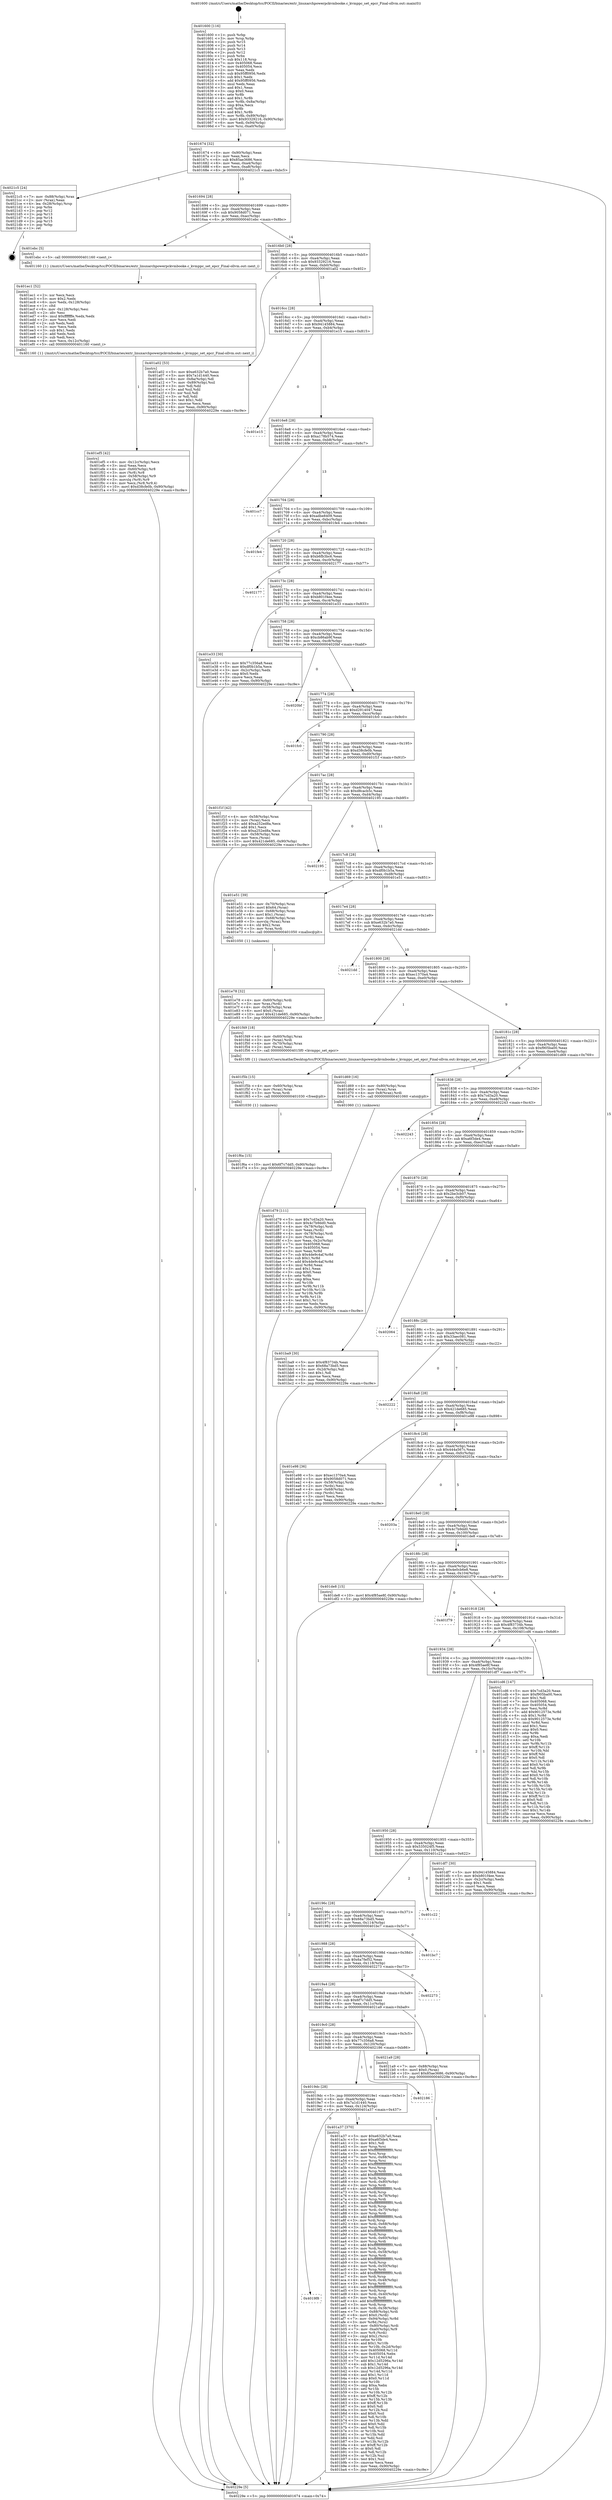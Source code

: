 digraph "0x401600" {
  label = "0x401600 (/mnt/c/Users/mathe/Desktop/tcc/POCII/binaries/extr_linuxarchpowerpckvmbooke.c_kvmppc_set_epcr_Final-ollvm.out::main(0))"
  labelloc = "t"
  node[shape=record]

  Entry [label="",width=0.3,height=0.3,shape=circle,fillcolor=black,style=filled]
  "0x401674" [label="{
     0x401674 [32]\l
     | [instrs]\l
     &nbsp;&nbsp;0x401674 \<+6\>: mov -0x90(%rbp),%eax\l
     &nbsp;&nbsp;0x40167a \<+2\>: mov %eax,%ecx\l
     &nbsp;&nbsp;0x40167c \<+6\>: sub $0x85ae3686,%ecx\l
     &nbsp;&nbsp;0x401682 \<+6\>: mov %eax,-0xa4(%rbp)\l
     &nbsp;&nbsp;0x401688 \<+6\>: mov %ecx,-0xa8(%rbp)\l
     &nbsp;&nbsp;0x40168e \<+6\>: je 00000000004021c5 \<main+0xbc5\>\l
  }"]
  "0x4021c5" [label="{
     0x4021c5 [24]\l
     | [instrs]\l
     &nbsp;&nbsp;0x4021c5 \<+7\>: mov -0x88(%rbp),%rax\l
     &nbsp;&nbsp;0x4021cc \<+2\>: mov (%rax),%eax\l
     &nbsp;&nbsp;0x4021ce \<+4\>: lea -0x28(%rbp),%rsp\l
     &nbsp;&nbsp;0x4021d2 \<+1\>: pop %rbx\l
     &nbsp;&nbsp;0x4021d3 \<+2\>: pop %r12\l
     &nbsp;&nbsp;0x4021d5 \<+2\>: pop %r13\l
     &nbsp;&nbsp;0x4021d7 \<+2\>: pop %r14\l
     &nbsp;&nbsp;0x4021d9 \<+2\>: pop %r15\l
     &nbsp;&nbsp;0x4021db \<+1\>: pop %rbp\l
     &nbsp;&nbsp;0x4021dc \<+1\>: ret\l
  }"]
  "0x401694" [label="{
     0x401694 [28]\l
     | [instrs]\l
     &nbsp;&nbsp;0x401694 \<+5\>: jmp 0000000000401699 \<main+0x99\>\l
     &nbsp;&nbsp;0x401699 \<+6\>: mov -0xa4(%rbp),%eax\l
     &nbsp;&nbsp;0x40169f \<+5\>: sub $0x9058d071,%eax\l
     &nbsp;&nbsp;0x4016a4 \<+6\>: mov %eax,-0xac(%rbp)\l
     &nbsp;&nbsp;0x4016aa \<+6\>: je 0000000000401ebc \<main+0x8bc\>\l
  }"]
  Exit [label="",width=0.3,height=0.3,shape=circle,fillcolor=black,style=filled,peripheries=2]
  "0x401ebc" [label="{
     0x401ebc [5]\l
     | [instrs]\l
     &nbsp;&nbsp;0x401ebc \<+5\>: call 0000000000401160 \<next_i\>\l
     | [calls]\l
     &nbsp;&nbsp;0x401160 \{1\} (/mnt/c/Users/mathe/Desktop/tcc/POCII/binaries/extr_linuxarchpowerpckvmbooke.c_kvmppc_set_epcr_Final-ollvm.out::next_i)\l
  }"]
  "0x4016b0" [label="{
     0x4016b0 [28]\l
     | [instrs]\l
     &nbsp;&nbsp;0x4016b0 \<+5\>: jmp 00000000004016b5 \<main+0xb5\>\l
     &nbsp;&nbsp;0x4016b5 \<+6\>: mov -0xa4(%rbp),%eax\l
     &nbsp;&nbsp;0x4016bb \<+5\>: sub $0x93329216,%eax\l
     &nbsp;&nbsp;0x4016c0 \<+6\>: mov %eax,-0xb0(%rbp)\l
     &nbsp;&nbsp;0x4016c6 \<+6\>: je 0000000000401a02 \<main+0x402\>\l
  }"]
  "0x401f6a" [label="{
     0x401f6a [15]\l
     | [instrs]\l
     &nbsp;&nbsp;0x401f6a \<+10\>: movl $0x6f7c7dd5,-0x90(%rbp)\l
     &nbsp;&nbsp;0x401f74 \<+5\>: jmp 000000000040229e \<main+0xc9e\>\l
  }"]
  "0x401a02" [label="{
     0x401a02 [53]\l
     | [instrs]\l
     &nbsp;&nbsp;0x401a02 \<+5\>: mov $0xe632b7a0,%eax\l
     &nbsp;&nbsp;0x401a07 \<+5\>: mov $0x7a1d1440,%ecx\l
     &nbsp;&nbsp;0x401a0c \<+6\>: mov -0x8a(%rbp),%dl\l
     &nbsp;&nbsp;0x401a12 \<+7\>: mov -0x89(%rbp),%sil\l
     &nbsp;&nbsp;0x401a19 \<+3\>: mov %dl,%dil\l
     &nbsp;&nbsp;0x401a1c \<+3\>: and %sil,%dil\l
     &nbsp;&nbsp;0x401a1f \<+3\>: xor %sil,%dl\l
     &nbsp;&nbsp;0x401a22 \<+3\>: or %dl,%dil\l
     &nbsp;&nbsp;0x401a25 \<+4\>: test $0x1,%dil\l
     &nbsp;&nbsp;0x401a29 \<+3\>: cmovne %ecx,%eax\l
     &nbsp;&nbsp;0x401a2c \<+6\>: mov %eax,-0x90(%rbp)\l
     &nbsp;&nbsp;0x401a32 \<+5\>: jmp 000000000040229e \<main+0xc9e\>\l
  }"]
  "0x4016cc" [label="{
     0x4016cc [28]\l
     | [instrs]\l
     &nbsp;&nbsp;0x4016cc \<+5\>: jmp 00000000004016d1 \<main+0xd1\>\l
     &nbsp;&nbsp;0x4016d1 \<+6\>: mov -0xa4(%rbp),%eax\l
     &nbsp;&nbsp;0x4016d7 \<+5\>: sub $0x94145884,%eax\l
     &nbsp;&nbsp;0x4016dc \<+6\>: mov %eax,-0xb4(%rbp)\l
     &nbsp;&nbsp;0x4016e2 \<+6\>: je 0000000000401e15 \<main+0x815\>\l
  }"]
  "0x40229e" [label="{
     0x40229e [5]\l
     | [instrs]\l
     &nbsp;&nbsp;0x40229e \<+5\>: jmp 0000000000401674 \<main+0x74\>\l
  }"]
  "0x401600" [label="{
     0x401600 [116]\l
     | [instrs]\l
     &nbsp;&nbsp;0x401600 \<+1\>: push %rbp\l
     &nbsp;&nbsp;0x401601 \<+3\>: mov %rsp,%rbp\l
     &nbsp;&nbsp;0x401604 \<+2\>: push %r15\l
     &nbsp;&nbsp;0x401606 \<+2\>: push %r14\l
     &nbsp;&nbsp;0x401608 \<+2\>: push %r13\l
     &nbsp;&nbsp;0x40160a \<+2\>: push %r12\l
     &nbsp;&nbsp;0x40160c \<+1\>: push %rbx\l
     &nbsp;&nbsp;0x40160d \<+7\>: sub $0x118,%rsp\l
     &nbsp;&nbsp;0x401614 \<+7\>: mov 0x405068,%eax\l
     &nbsp;&nbsp;0x40161b \<+7\>: mov 0x405054,%ecx\l
     &nbsp;&nbsp;0x401622 \<+2\>: mov %eax,%edx\l
     &nbsp;&nbsp;0x401624 \<+6\>: sub $0x95ff0956,%edx\l
     &nbsp;&nbsp;0x40162a \<+3\>: sub $0x1,%edx\l
     &nbsp;&nbsp;0x40162d \<+6\>: add $0x95ff0956,%edx\l
     &nbsp;&nbsp;0x401633 \<+3\>: imul %edx,%eax\l
     &nbsp;&nbsp;0x401636 \<+3\>: and $0x1,%eax\l
     &nbsp;&nbsp;0x401639 \<+3\>: cmp $0x0,%eax\l
     &nbsp;&nbsp;0x40163c \<+4\>: sete %r8b\l
     &nbsp;&nbsp;0x401640 \<+4\>: and $0x1,%r8b\l
     &nbsp;&nbsp;0x401644 \<+7\>: mov %r8b,-0x8a(%rbp)\l
     &nbsp;&nbsp;0x40164b \<+3\>: cmp $0xa,%ecx\l
     &nbsp;&nbsp;0x40164e \<+4\>: setl %r8b\l
     &nbsp;&nbsp;0x401652 \<+4\>: and $0x1,%r8b\l
     &nbsp;&nbsp;0x401656 \<+7\>: mov %r8b,-0x89(%rbp)\l
     &nbsp;&nbsp;0x40165d \<+10\>: movl $0x93329216,-0x90(%rbp)\l
     &nbsp;&nbsp;0x401667 \<+6\>: mov %edi,-0x94(%rbp)\l
     &nbsp;&nbsp;0x40166d \<+7\>: mov %rsi,-0xa0(%rbp)\l
  }"]
  "0x401f5b" [label="{
     0x401f5b [15]\l
     | [instrs]\l
     &nbsp;&nbsp;0x401f5b \<+4\>: mov -0x60(%rbp),%rax\l
     &nbsp;&nbsp;0x401f5f \<+3\>: mov (%rax),%rax\l
     &nbsp;&nbsp;0x401f62 \<+3\>: mov %rax,%rdi\l
     &nbsp;&nbsp;0x401f65 \<+5\>: call 0000000000401030 \<free@plt\>\l
     | [calls]\l
     &nbsp;&nbsp;0x401030 \{1\} (unknown)\l
  }"]
  "0x401e15" [label="{
     0x401e15\l
  }", style=dashed]
  "0x4016e8" [label="{
     0x4016e8 [28]\l
     | [instrs]\l
     &nbsp;&nbsp;0x4016e8 \<+5\>: jmp 00000000004016ed \<main+0xed\>\l
     &nbsp;&nbsp;0x4016ed \<+6\>: mov -0xa4(%rbp),%eax\l
     &nbsp;&nbsp;0x4016f3 \<+5\>: sub $0xa178b574,%eax\l
     &nbsp;&nbsp;0x4016f8 \<+6\>: mov %eax,-0xb8(%rbp)\l
     &nbsp;&nbsp;0x4016fe \<+6\>: je 0000000000401cc7 \<main+0x6c7\>\l
  }"]
  "0x401ef5" [label="{
     0x401ef5 [42]\l
     | [instrs]\l
     &nbsp;&nbsp;0x401ef5 \<+6\>: mov -0x12c(%rbp),%ecx\l
     &nbsp;&nbsp;0x401efb \<+3\>: imul %eax,%ecx\l
     &nbsp;&nbsp;0x401efe \<+4\>: mov -0x60(%rbp),%r8\l
     &nbsp;&nbsp;0x401f02 \<+3\>: mov (%r8),%r8\l
     &nbsp;&nbsp;0x401f05 \<+4\>: mov -0x58(%rbp),%r9\l
     &nbsp;&nbsp;0x401f09 \<+3\>: movslq (%r9),%r9\l
     &nbsp;&nbsp;0x401f0c \<+4\>: mov %ecx,(%r8,%r9,4)\l
     &nbsp;&nbsp;0x401f10 \<+10\>: movl $0xd38cfe0b,-0x90(%rbp)\l
     &nbsp;&nbsp;0x401f1a \<+5\>: jmp 000000000040229e \<main+0xc9e\>\l
  }"]
  "0x401cc7" [label="{
     0x401cc7\l
  }", style=dashed]
  "0x401704" [label="{
     0x401704 [28]\l
     | [instrs]\l
     &nbsp;&nbsp;0x401704 \<+5\>: jmp 0000000000401709 \<main+0x109\>\l
     &nbsp;&nbsp;0x401709 \<+6\>: mov -0xa4(%rbp),%eax\l
     &nbsp;&nbsp;0x40170f \<+5\>: sub $0xadbe8409,%eax\l
     &nbsp;&nbsp;0x401714 \<+6\>: mov %eax,-0xbc(%rbp)\l
     &nbsp;&nbsp;0x40171a \<+6\>: je 0000000000401fe4 \<main+0x9e4\>\l
  }"]
  "0x401ec1" [label="{
     0x401ec1 [52]\l
     | [instrs]\l
     &nbsp;&nbsp;0x401ec1 \<+2\>: xor %ecx,%ecx\l
     &nbsp;&nbsp;0x401ec3 \<+5\>: mov $0x2,%edx\l
     &nbsp;&nbsp;0x401ec8 \<+6\>: mov %edx,-0x128(%rbp)\l
     &nbsp;&nbsp;0x401ece \<+1\>: cltd\l
     &nbsp;&nbsp;0x401ecf \<+6\>: mov -0x128(%rbp),%esi\l
     &nbsp;&nbsp;0x401ed5 \<+2\>: idiv %esi\l
     &nbsp;&nbsp;0x401ed7 \<+6\>: imul $0xfffffffe,%edx,%edx\l
     &nbsp;&nbsp;0x401edd \<+2\>: mov %ecx,%edi\l
     &nbsp;&nbsp;0x401edf \<+2\>: sub %edx,%edi\l
     &nbsp;&nbsp;0x401ee1 \<+2\>: mov %ecx,%edx\l
     &nbsp;&nbsp;0x401ee3 \<+3\>: sub $0x1,%edx\l
     &nbsp;&nbsp;0x401ee6 \<+2\>: add %edx,%edi\l
     &nbsp;&nbsp;0x401ee8 \<+2\>: sub %edi,%ecx\l
     &nbsp;&nbsp;0x401eea \<+6\>: mov %ecx,-0x12c(%rbp)\l
     &nbsp;&nbsp;0x401ef0 \<+5\>: call 0000000000401160 \<next_i\>\l
     | [calls]\l
     &nbsp;&nbsp;0x401160 \{1\} (/mnt/c/Users/mathe/Desktop/tcc/POCII/binaries/extr_linuxarchpowerpckvmbooke.c_kvmppc_set_epcr_Final-ollvm.out::next_i)\l
  }"]
  "0x401fe4" [label="{
     0x401fe4\l
  }", style=dashed]
  "0x401720" [label="{
     0x401720 [28]\l
     | [instrs]\l
     &nbsp;&nbsp;0x401720 \<+5\>: jmp 0000000000401725 \<main+0x125\>\l
     &nbsp;&nbsp;0x401725 \<+6\>: mov -0xa4(%rbp),%eax\l
     &nbsp;&nbsp;0x40172b \<+5\>: sub $0xb6fb3bc6,%eax\l
     &nbsp;&nbsp;0x401730 \<+6\>: mov %eax,-0xc0(%rbp)\l
     &nbsp;&nbsp;0x401736 \<+6\>: je 0000000000402177 \<main+0xb77\>\l
  }"]
  "0x401e78" [label="{
     0x401e78 [32]\l
     | [instrs]\l
     &nbsp;&nbsp;0x401e78 \<+4\>: mov -0x60(%rbp),%rdi\l
     &nbsp;&nbsp;0x401e7c \<+3\>: mov %rax,(%rdi)\l
     &nbsp;&nbsp;0x401e7f \<+4\>: mov -0x58(%rbp),%rax\l
     &nbsp;&nbsp;0x401e83 \<+6\>: movl $0x0,(%rax)\l
     &nbsp;&nbsp;0x401e89 \<+10\>: movl $0x421de685,-0x90(%rbp)\l
     &nbsp;&nbsp;0x401e93 \<+5\>: jmp 000000000040229e \<main+0xc9e\>\l
  }"]
  "0x402177" [label="{
     0x402177\l
  }", style=dashed]
  "0x40173c" [label="{
     0x40173c [28]\l
     | [instrs]\l
     &nbsp;&nbsp;0x40173c \<+5\>: jmp 0000000000401741 \<main+0x141\>\l
     &nbsp;&nbsp;0x401741 \<+6\>: mov -0xa4(%rbp),%eax\l
     &nbsp;&nbsp;0x401747 \<+5\>: sub $0xb801f4ee,%eax\l
     &nbsp;&nbsp;0x40174c \<+6\>: mov %eax,-0xc4(%rbp)\l
     &nbsp;&nbsp;0x401752 \<+6\>: je 0000000000401e33 \<main+0x833\>\l
  }"]
  "0x401d79" [label="{
     0x401d79 [111]\l
     | [instrs]\l
     &nbsp;&nbsp;0x401d79 \<+5\>: mov $0x7cd3a20,%ecx\l
     &nbsp;&nbsp;0x401d7e \<+5\>: mov $0x4c7b9dd0,%edx\l
     &nbsp;&nbsp;0x401d83 \<+4\>: mov -0x78(%rbp),%rdi\l
     &nbsp;&nbsp;0x401d87 \<+2\>: mov %eax,(%rdi)\l
     &nbsp;&nbsp;0x401d89 \<+4\>: mov -0x78(%rbp),%rdi\l
     &nbsp;&nbsp;0x401d8d \<+2\>: mov (%rdi),%eax\l
     &nbsp;&nbsp;0x401d8f \<+3\>: mov %eax,-0x2c(%rbp)\l
     &nbsp;&nbsp;0x401d92 \<+7\>: mov 0x405068,%eax\l
     &nbsp;&nbsp;0x401d99 \<+7\>: mov 0x405054,%esi\l
     &nbsp;&nbsp;0x401da0 \<+3\>: mov %eax,%r8d\l
     &nbsp;&nbsp;0x401da3 \<+7\>: sub $0x4de9c4af,%r8d\l
     &nbsp;&nbsp;0x401daa \<+4\>: sub $0x1,%r8d\l
     &nbsp;&nbsp;0x401dae \<+7\>: add $0x4de9c4af,%r8d\l
     &nbsp;&nbsp;0x401db5 \<+4\>: imul %r8d,%eax\l
     &nbsp;&nbsp;0x401db9 \<+3\>: and $0x1,%eax\l
     &nbsp;&nbsp;0x401dbc \<+3\>: cmp $0x0,%eax\l
     &nbsp;&nbsp;0x401dbf \<+4\>: sete %r9b\l
     &nbsp;&nbsp;0x401dc3 \<+3\>: cmp $0xa,%esi\l
     &nbsp;&nbsp;0x401dc6 \<+4\>: setl %r10b\l
     &nbsp;&nbsp;0x401dca \<+3\>: mov %r9b,%r11b\l
     &nbsp;&nbsp;0x401dcd \<+3\>: and %r10b,%r11b\l
     &nbsp;&nbsp;0x401dd0 \<+3\>: xor %r10b,%r9b\l
     &nbsp;&nbsp;0x401dd3 \<+3\>: or %r9b,%r11b\l
     &nbsp;&nbsp;0x401dd6 \<+4\>: test $0x1,%r11b\l
     &nbsp;&nbsp;0x401dda \<+3\>: cmovne %edx,%ecx\l
     &nbsp;&nbsp;0x401ddd \<+6\>: mov %ecx,-0x90(%rbp)\l
     &nbsp;&nbsp;0x401de3 \<+5\>: jmp 000000000040229e \<main+0xc9e\>\l
  }"]
  "0x401e33" [label="{
     0x401e33 [30]\l
     | [instrs]\l
     &nbsp;&nbsp;0x401e33 \<+5\>: mov $0x77c356a8,%eax\l
     &nbsp;&nbsp;0x401e38 \<+5\>: mov $0xdf0b1b5a,%ecx\l
     &nbsp;&nbsp;0x401e3d \<+3\>: mov -0x2c(%rbp),%edx\l
     &nbsp;&nbsp;0x401e40 \<+3\>: cmp $0x0,%edx\l
     &nbsp;&nbsp;0x401e43 \<+3\>: cmove %ecx,%eax\l
     &nbsp;&nbsp;0x401e46 \<+6\>: mov %eax,-0x90(%rbp)\l
     &nbsp;&nbsp;0x401e4c \<+5\>: jmp 000000000040229e \<main+0xc9e\>\l
  }"]
  "0x401758" [label="{
     0x401758 [28]\l
     | [instrs]\l
     &nbsp;&nbsp;0x401758 \<+5\>: jmp 000000000040175d \<main+0x15d\>\l
     &nbsp;&nbsp;0x40175d \<+6\>: mov -0xa4(%rbp),%eax\l
     &nbsp;&nbsp;0x401763 \<+5\>: sub $0xcb86ab9f,%eax\l
     &nbsp;&nbsp;0x401768 \<+6\>: mov %eax,-0xc8(%rbp)\l
     &nbsp;&nbsp;0x40176e \<+6\>: je 00000000004020bf \<main+0xabf\>\l
  }"]
  "0x4019f8" [label="{
     0x4019f8\l
  }", style=dashed]
  "0x4020bf" [label="{
     0x4020bf\l
  }", style=dashed]
  "0x401774" [label="{
     0x401774 [28]\l
     | [instrs]\l
     &nbsp;&nbsp;0x401774 \<+5\>: jmp 0000000000401779 \<main+0x179\>\l
     &nbsp;&nbsp;0x401779 \<+6\>: mov -0xa4(%rbp),%eax\l
     &nbsp;&nbsp;0x40177f \<+5\>: sub $0xd2914047,%eax\l
     &nbsp;&nbsp;0x401784 \<+6\>: mov %eax,-0xcc(%rbp)\l
     &nbsp;&nbsp;0x40178a \<+6\>: je 0000000000401fc0 \<main+0x9c0\>\l
  }"]
  "0x401a37" [label="{
     0x401a37 [370]\l
     | [instrs]\l
     &nbsp;&nbsp;0x401a37 \<+5\>: mov $0xe632b7a0,%eax\l
     &nbsp;&nbsp;0x401a3c \<+5\>: mov $0xa6f3de4,%ecx\l
     &nbsp;&nbsp;0x401a41 \<+2\>: mov $0x1,%dl\l
     &nbsp;&nbsp;0x401a43 \<+3\>: mov %rsp,%rsi\l
     &nbsp;&nbsp;0x401a46 \<+4\>: add $0xfffffffffffffff0,%rsi\l
     &nbsp;&nbsp;0x401a4a \<+3\>: mov %rsi,%rsp\l
     &nbsp;&nbsp;0x401a4d \<+7\>: mov %rsi,-0x88(%rbp)\l
     &nbsp;&nbsp;0x401a54 \<+3\>: mov %rsp,%rsi\l
     &nbsp;&nbsp;0x401a57 \<+4\>: add $0xfffffffffffffff0,%rsi\l
     &nbsp;&nbsp;0x401a5b \<+3\>: mov %rsi,%rsp\l
     &nbsp;&nbsp;0x401a5e \<+3\>: mov %rsp,%rdi\l
     &nbsp;&nbsp;0x401a61 \<+4\>: add $0xfffffffffffffff0,%rdi\l
     &nbsp;&nbsp;0x401a65 \<+3\>: mov %rdi,%rsp\l
     &nbsp;&nbsp;0x401a68 \<+4\>: mov %rdi,-0x80(%rbp)\l
     &nbsp;&nbsp;0x401a6c \<+3\>: mov %rsp,%rdi\l
     &nbsp;&nbsp;0x401a6f \<+4\>: add $0xfffffffffffffff0,%rdi\l
     &nbsp;&nbsp;0x401a73 \<+3\>: mov %rdi,%rsp\l
     &nbsp;&nbsp;0x401a76 \<+4\>: mov %rdi,-0x78(%rbp)\l
     &nbsp;&nbsp;0x401a7a \<+3\>: mov %rsp,%rdi\l
     &nbsp;&nbsp;0x401a7d \<+4\>: add $0xfffffffffffffff0,%rdi\l
     &nbsp;&nbsp;0x401a81 \<+3\>: mov %rdi,%rsp\l
     &nbsp;&nbsp;0x401a84 \<+4\>: mov %rdi,-0x70(%rbp)\l
     &nbsp;&nbsp;0x401a88 \<+3\>: mov %rsp,%rdi\l
     &nbsp;&nbsp;0x401a8b \<+4\>: add $0xfffffffffffffff0,%rdi\l
     &nbsp;&nbsp;0x401a8f \<+3\>: mov %rdi,%rsp\l
     &nbsp;&nbsp;0x401a92 \<+4\>: mov %rdi,-0x68(%rbp)\l
     &nbsp;&nbsp;0x401a96 \<+3\>: mov %rsp,%rdi\l
     &nbsp;&nbsp;0x401a99 \<+4\>: add $0xfffffffffffffff0,%rdi\l
     &nbsp;&nbsp;0x401a9d \<+3\>: mov %rdi,%rsp\l
     &nbsp;&nbsp;0x401aa0 \<+4\>: mov %rdi,-0x60(%rbp)\l
     &nbsp;&nbsp;0x401aa4 \<+3\>: mov %rsp,%rdi\l
     &nbsp;&nbsp;0x401aa7 \<+4\>: add $0xfffffffffffffff0,%rdi\l
     &nbsp;&nbsp;0x401aab \<+3\>: mov %rdi,%rsp\l
     &nbsp;&nbsp;0x401aae \<+4\>: mov %rdi,-0x58(%rbp)\l
     &nbsp;&nbsp;0x401ab2 \<+3\>: mov %rsp,%rdi\l
     &nbsp;&nbsp;0x401ab5 \<+4\>: add $0xfffffffffffffff0,%rdi\l
     &nbsp;&nbsp;0x401ab9 \<+3\>: mov %rdi,%rsp\l
     &nbsp;&nbsp;0x401abc \<+4\>: mov %rdi,-0x50(%rbp)\l
     &nbsp;&nbsp;0x401ac0 \<+3\>: mov %rsp,%rdi\l
     &nbsp;&nbsp;0x401ac3 \<+4\>: add $0xfffffffffffffff0,%rdi\l
     &nbsp;&nbsp;0x401ac7 \<+3\>: mov %rdi,%rsp\l
     &nbsp;&nbsp;0x401aca \<+4\>: mov %rdi,-0x48(%rbp)\l
     &nbsp;&nbsp;0x401ace \<+3\>: mov %rsp,%rdi\l
     &nbsp;&nbsp;0x401ad1 \<+4\>: add $0xfffffffffffffff0,%rdi\l
     &nbsp;&nbsp;0x401ad5 \<+3\>: mov %rdi,%rsp\l
     &nbsp;&nbsp;0x401ad8 \<+4\>: mov %rdi,-0x40(%rbp)\l
     &nbsp;&nbsp;0x401adc \<+3\>: mov %rsp,%rdi\l
     &nbsp;&nbsp;0x401adf \<+4\>: add $0xfffffffffffffff0,%rdi\l
     &nbsp;&nbsp;0x401ae3 \<+3\>: mov %rdi,%rsp\l
     &nbsp;&nbsp;0x401ae6 \<+4\>: mov %rdi,-0x38(%rbp)\l
     &nbsp;&nbsp;0x401aea \<+7\>: mov -0x88(%rbp),%rdi\l
     &nbsp;&nbsp;0x401af1 \<+6\>: movl $0x0,(%rdi)\l
     &nbsp;&nbsp;0x401af7 \<+7\>: mov -0x94(%rbp),%r8d\l
     &nbsp;&nbsp;0x401afe \<+3\>: mov %r8d,(%rsi)\l
     &nbsp;&nbsp;0x401b01 \<+4\>: mov -0x80(%rbp),%rdi\l
     &nbsp;&nbsp;0x401b05 \<+7\>: mov -0xa0(%rbp),%r9\l
     &nbsp;&nbsp;0x401b0c \<+3\>: mov %r9,(%rdi)\l
     &nbsp;&nbsp;0x401b0f \<+3\>: cmpl $0x2,(%rsi)\l
     &nbsp;&nbsp;0x401b12 \<+4\>: setne %r10b\l
     &nbsp;&nbsp;0x401b16 \<+4\>: and $0x1,%r10b\l
     &nbsp;&nbsp;0x401b1a \<+4\>: mov %r10b,-0x2d(%rbp)\l
     &nbsp;&nbsp;0x401b1e \<+8\>: mov 0x405068,%r11d\l
     &nbsp;&nbsp;0x401b26 \<+7\>: mov 0x405054,%ebx\l
     &nbsp;&nbsp;0x401b2d \<+3\>: mov %r11d,%r14d\l
     &nbsp;&nbsp;0x401b30 \<+7\>: add $0x12d5296a,%r14d\l
     &nbsp;&nbsp;0x401b37 \<+4\>: sub $0x1,%r14d\l
     &nbsp;&nbsp;0x401b3b \<+7\>: sub $0x12d5296a,%r14d\l
     &nbsp;&nbsp;0x401b42 \<+4\>: imul %r14d,%r11d\l
     &nbsp;&nbsp;0x401b46 \<+4\>: and $0x1,%r11d\l
     &nbsp;&nbsp;0x401b4a \<+4\>: cmp $0x0,%r11d\l
     &nbsp;&nbsp;0x401b4e \<+4\>: sete %r10b\l
     &nbsp;&nbsp;0x401b52 \<+3\>: cmp $0xa,%ebx\l
     &nbsp;&nbsp;0x401b55 \<+4\>: setl %r15b\l
     &nbsp;&nbsp;0x401b59 \<+3\>: mov %r10b,%r12b\l
     &nbsp;&nbsp;0x401b5c \<+4\>: xor $0xff,%r12b\l
     &nbsp;&nbsp;0x401b60 \<+3\>: mov %r15b,%r13b\l
     &nbsp;&nbsp;0x401b63 \<+4\>: xor $0xff,%r13b\l
     &nbsp;&nbsp;0x401b67 \<+3\>: xor $0x0,%dl\l
     &nbsp;&nbsp;0x401b6a \<+3\>: mov %r12b,%sil\l
     &nbsp;&nbsp;0x401b6d \<+4\>: and $0x0,%sil\l
     &nbsp;&nbsp;0x401b71 \<+3\>: and %dl,%r10b\l
     &nbsp;&nbsp;0x401b74 \<+3\>: mov %r13b,%dil\l
     &nbsp;&nbsp;0x401b77 \<+4\>: and $0x0,%dil\l
     &nbsp;&nbsp;0x401b7b \<+3\>: and %dl,%r15b\l
     &nbsp;&nbsp;0x401b7e \<+3\>: or %r10b,%sil\l
     &nbsp;&nbsp;0x401b81 \<+3\>: or %r15b,%dil\l
     &nbsp;&nbsp;0x401b84 \<+3\>: xor %dil,%sil\l
     &nbsp;&nbsp;0x401b87 \<+3\>: or %r13b,%r12b\l
     &nbsp;&nbsp;0x401b8a \<+4\>: xor $0xff,%r12b\l
     &nbsp;&nbsp;0x401b8e \<+3\>: or $0x0,%dl\l
     &nbsp;&nbsp;0x401b91 \<+3\>: and %dl,%r12b\l
     &nbsp;&nbsp;0x401b94 \<+3\>: or %r12b,%sil\l
     &nbsp;&nbsp;0x401b97 \<+4\>: test $0x1,%sil\l
     &nbsp;&nbsp;0x401b9b \<+3\>: cmovne %ecx,%eax\l
     &nbsp;&nbsp;0x401b9e \<+6\>: mov %eax,-0x90(%rbp)\l
     &nbsp;&nbsp;0x401ba4 \<+5\>: jmp 000000000040229e \<main+0xc9e\>\l
  }"]
  "0x401fc0" [label="{
     0x401fc0\l
  }", style=dashed]
  "0x401790" [label="{
     0x401790 [28]\l
     | [instrs]\l
     &nbsp;&nbsp;0x401790 \<+5\>: jmp 0000000000401795 \<main+0x195\>\l
     &nbsp;&nbsp;0x401795 \<+6\>: mov -0xa4(%rbp),%eax\l
     &nbsp;&nbsp;0x40179b \<+5\>: sub $0xd38cfe0b,%eax\l
     &nbsp;&nbsp;0x4017a0 \<+6\>: mov %eax,-0xd0(%rbp)\l
     &nbsp;&nbsp;0x4017a6 \<+6\>: je 0000000000401f1f \<main+0x91f\>\l
  }"]
  "0x4019dc" [label="{
     0x4019dc [28]\l
     | [instrs]\l
     &nbsp;&nbsp;0x4019dc \<+5\>: jmp 00000000004019e1 \<main+0x3e1\>\l
     &nbsp;&nbsp;0x4019e1 \<+6\>: mov -0xa4(%rbp),%eax\l
     &nbsp;&nbsp;0x4019e7 \<+5\>: sub $0x7a1d1440,%eax\l
     &nbsp;&nbsp;0x4019ec \<+6\>: mov %eax,-0x124(%rbp)\l
     &nbsp;&nbsp;0x4019f2 \<+6\>: je 0000000000401a37 \<main+0x437\>\l
  }"]
  "0x401f1f" [label="{
     0x401f1f [42]\l
     | [instrs]\l
     &nbsp;&nbsp;0x401f1f \<+4\>: mov -0x58(%rbp),%rax\l
     &nbsp;&nbsp;0x401f23 \<+2\>: mov (%rax),%ecx\l
     &nbsp;&nbsp;0x401f25 \<+6\>: add $0xa252ed8a,%ecx\l
     &nbsp;&nbsp;0x401f2b \<+3\>: add $0x1,%ecx\l
     &nbsp;&nbsp;0x401f2e \<+6\>: sub $0xa252ed8a,%ecx\l
     &nbsp;&nbsp;0x401f34 \<+4\>: mov -0x58(%rbp),%rax\l
     &nbsp;&nbsp;0x401f38 \<+2\>: mov %ecx,(%rax)\l
     &nbsp;&nbsp;0x401f3a \<+10\>: movl $0x421de685,-0x90(%rbp)\l
     &nbsp;&nbsp;0x401f44 \<+5\>: jmp 000000000040229e \<main+0xc9e\>\l
  }"]
  "0x4017ac" [label="{
     0x4017ac [28]\l
     | [instrs]\l
     &nbsp;&nbsp;0x4017ac \<+5\>: jmp 00000000004017b1 \<main+0x1b1\>\l
     &nbsp;&nbsp;0x4017b1 \<+6\>: mov -0xa4(%rbp),%eax\l
     &nbsp;&nbsp;0x4017b7 \<+5\>: sub $0xd8cacb5c,%eax\l
     &nbsp;&nbsp;0x4017bc \<+6\>: mov %eax,-0xd4(%rbp)\l
     &nbsp;&nbsp;0x4017c2 \<+6\>: je 0000000000402195 \<main+0xb95\>\l
  }"]
  "0x402186" [label="{
     0x402186\l
  }", style=dashed]
  "0x402195" [label="{
     0x402195\l
  }", style=dashed]
  "0x4017c8" [label="{
     0x4017c8 [28]\l
     | [instrs]\l
     &nbsp;&nbsp;0x4017c8 \<+5\>: jmp 00000000004017cd \<main+0x1cd\>\l
     &nbsp;&nbsp;0x4017cd \<+6\>: mov -0xa4(%rbp),%eax\l
     &nbsp;&nbsp;0x4017d3 \<+5\>: sub $0xdf0b1b5a,%eax\l
     &nbsp;&nbsp;0x4017d8 \<+6\>: mov %eax,-0xd8(%rbp)\l
     &nbsp;&nbsp;0x4017de \<+6\>: je 0000000000401e51 \<main+0x851\>\l
  }"]
  "0x4019c0" [label="{
     0x4019c0 [28]\l
     | [instrs]\l
     &nbsp;&nbsp;0x4019c0 \<+5\>: jmp 00000000004019c5 \<main+0x3c5\>\l
     &nbsp;&nbsp;0x4019c5 \<+6\>: mov -0xa4(%rbp),%eax\l
     &nbsp;&nbsp;0x4019cb \<+5\>: sub $0x77c356a8,%eax\l
     &nbsp;&nbsp;0x4019d0 \<+6\>: mov %eax,-0x120(%rbp)\l
     &nbsp;&nbsp;0x4019d6 \<+6\>: je 0000000000402186 \<main+0xb86\>\l
  }"]
  "0x401e51" [label="{
     0x401e51 [39]\l
     | [instrs]\l
     &nbsp;&nbsp;0x401e51 \<+4\>: mov -0x70(%rbp),%rax\l
     &nbsp;&nbsp;0x401e55 \<+6\>: movl $0x64,(%rax)\l
     &nbsp;&nbsp;0x401e5b \<+4\>: mov -0x68(%rbp),%rax\l
     &nbsp;&nbsp;0x401e5f \<+6\>: movl $0x1,(%rax)\l
     &nbsp;&nbsp;0x401e65 \<+4\>: mov -0x68(%rbp),%rax\l
     &nbsp;&nbsp;0x401e69 \<+3\>: movslq (%rax),%rax\l
     &nbsp;&nbsp;0x401e6c \<+4\>: shl $0x2,%rax\l
     &nbsp;&nbsp;0x401e70 \<+3\>: mov %rax,%rdi\l
     &nbsp;&nbsp;0x401e73 \<+5\>: call 0000000000401050 \<malloc@plt\>\l
     | [calls]\l
     &nbsp;&nbsp;0x401050 \{1\} (unknown)\l
  }"]
  "0x4017e4" [label="{
     0x4017e4 [28]\l
     | [instrs]\l
     &nbsp;&nbsp;0x4017e4 \<+5\>: jmp 00000000004017e9 \<main+0x1e9\>\l
     &nbsp;&nbsp;0x4017e9 \<+6\>: mov -0xa4(%rbp),%eax\l
     &nbsp;&nbsp;0x4017ef \<+5\>: sub $0xe632b7a0,%eax\l
     &nbsp;&nbsp;0x4017f4 \<+6\>: mov %eax,-0xdc(%rbp)\l
     &nbsp;&nbsp;0x4017fa \<+6\>: je 00000000004021dd \<main+0xbdd\>\l
  }"]
  "0x4021a9" [label="{
     0x4021a9 [28]\l
     | [instrs]\l
     &nbsp;&nbsp;0x4021a9 \<+7\>: mov -0x88(%rbp),%rax\l
     &nbsp;&nbsp;0x4021b0 \<+6\>: movl $0x0,(%rax)\l
     &nbsp;&nbsp;0x4021b6 \<+10\>: movl $0x85ae3686,-0x90(%rbp)\l
     &nbsp;&nbsp;0x4021c0 \<+5\>: jmp 000000000040229e \<main+0xc9e\>\l
  }"]
  "0x4021dd" [label="{
     0x4021dd\l
  }", style=dashed]
  "0x401800" [label="{
     0x401800 [28]\l
     | [instrs]\l
     &nbsp;&nbsp;0x401800 \<+5\>: jmp 0000000000401805 \<main+0x205\>\l
     &nbsp;&nbsp;0x401805 \<+6\>: mov -0xa4(%rbp),%eax\l
     &nbsp;&nbsp;0x40180b \<+5\>: sub $0xec1370a4,%eax\l
     &nbsp;&nbsp;0x401810 \<+6\>: mov %eax,-0xe0(%rbp)\l
     &nbsp;&nbsp;0x401816 \<+6\>: je 0000000000401f49 \<main+0x949\>\l
  }"]
  "0x4019a4" [label="{
     0x4019a4 [28]\l
     | [instrs]\l
     &nbsp;&nbsp;0x4019a4 \<+5\>: jmp 00000000004019a9 \<main+0x3a9\>\l
     &nbsp;&nbsp;0x4019a9 \<+6\>: mov -0xa4(%rbp),%eax\l
     &nbsp;&nbsp;0x4019af \<+5\>: sub $0x6f7c7dd5,%eax\l
     &nbsp;&nbsp;0x4019b4 \<+6\>: mov %eax,-0x11c(%rbp)\l
     &nbsp;&nbsp;0x4019ba \<+6\>: je 00000000004021a9 \<main+0xba9\>\l
  }"]
  "0x401f49" [label="{
     0x401f49 [18]\l
     | [instrs]\l
     &nbsp;&nbsp;0x401f49 \<+4\>: mov -0x60(%rbp),%rax\l
     &nbsp;&nbsp;0x401f4d \<+3\>: mov (%rax),%rdi\l
     &nbsp;&nbsp;0x401f50 \<+4\>: mov -0x70(%rbp),%rax\l
     &nbsp;&nbsp;0x401f54 \<+2\>: mov (%rax),%esi\l
     &nbsp;&nbsp;0x401f56 \<+5\>: call 00000000004015f0 \<kvmppc_set_epcr\>\l
     | [calls]\l
     &nbsp;&nbsp;0x4015f0 \{1\} (/mnt/c/Users/mathe/Desktop/tcc/POCII/binaries/extr_linuxarchpowerpckvmbooke.c_kvmppc_set_epcr_Final-ollvm.out::kvmppc_set_epcr)\l
  }"]
  "0x40181c" [label="{
     0x40181c [28]\l
     | [instrs]\l
     &nbsp;&nbsp;0x40181c \<+5\>: jmp 0000000000401821 \<main+0x221\>\l
     &nbsp;&nbsp;0x401821 \<+6\>: mov -0xa4(%rbp),%eax\l
     &nbsp;&nbsp;0x401827 \<+5\>: sub $0xf905ba00,%eax\l
     &nbsp;&nbsp;0x40182c \<+6\>: mov %eax,-0xe4(%rbp)\l
     &nbsp;&nbsp;0x401832 \<+6\>: je 0000000000401d69 \<main+0x769\>\l
  }"]
  "0x402273" [label="{
     0x402273\l
  }", style=dashed]
  "0x401d69" [label="{
     0x401d69 [16]\l
     | [instrs]\l
     &nbsp;&nbsp;0x401d69 \<+4\>: mov -0x80(%rbp),%rax\l
     &nbsp;&nbsp;0x401d6d \<+3\>: mov (%rax),%rax\l
     &nbsp;&nbsp;0x401d70 \<+4\>: mov 0x8(%rax),%rdi\l
     &nbsp;&nbsp;0x401d74 \<+5\>: call 0000000000401060 \<atoi@plt\>\l
     | [calls]\l
     &nbsp;&nbsp;0x401060 \{1\} (unknown)\l
  }"]
  "0x401838" [label="{
     0x401838 [28]\l
     | [instrs]\l
     &nbsp;&nbsp;0x401838 \<+5\>: jmp 000000000040183d \<main+0x23d\>\l
     &nbsp;&nbsp;0x40183d \<+6\>: mov -0xa4(%rbp),%eax\l
     &nbsp;&nbsp;0x401843 \<+5\>: sub $0x7cd3a20,%eax\l
     &nbsp;&nbsp;0x401848 \<+6\>: mov %eax,-0xe8(%rbp)\l
     &nbsp;&nbsp;0x40184e \<+6\>: je 0000000000402243 \<main+0xc43\>\l
  }"]
  "0x401988" [label="{
     0x401988 [28]\l
     | [instrs]\l
     &nbsp;&nbsp;0x401988 \<+5\>: jmp 000000000040198d \<main+0x38d\>\l
     &nbsp;&nbsp;0x40198d \<+6\>: mov -0xa4(%rbp),%eax\l
     &nbsp;&nbsp;0x401993 \<+5\>: sub $0x6a7fef52,%eax\l
     &nbsp;&nbsp;0x401998 \<+6\>: mov %eax,-0x118(%rbp)\l
     &nbsp;&nbsp;0x40199e \<+6\>: je 0000000000402273 \<main+0xc73\>\l
  }"]
  "0x402243" [label="{
     0x402243\l
  }", style=dashed]
  "0x401854" [label="{
     0x401854 [28]\l
     | [instrs]\l
     &nbsp;&nbsp;0x401854 \<+5\>: jmp 0000000000401859 \<main+0x259\>\l
     &nbsp;&nbsp;0x401859 \<+6\>: mov -0xa4(%rbp),%eax\l
     &nbsp;&nbsp;0x40185f \<+5\>: sub $0xa6f3de4,%eax\l
     &nbsp;&nbsp;0x401864 \<+6\>: mov %eax,-0xec(%rbp)\l
     &nbsp;&nbsp;0x40186a \<+6\>: je 0000000000401ba9 \<main+0x5a9\>\l
  }"]
  "0x401bc7" [label="{
     0x401bc7\l
  }", style=dashed]
  "0x401ba9" [label="{
     0x401ba9 [30]\l
     | [instrs]\l
     &nbsp;&nbsp;0x401ba9 \<+5\>: mov $0x4f83734b,%eax\l
     &nbsp;&nbsp;0x401bae \<+5\>: mov $0x68a73bd5,%ecx\l
     &nbsp;&nbsp;0x401bb3 \<+3\>: mov -0x2d(%rbp),%dl\l
     &nbsp;&nbsp;0x401bb6 \<+3\>: test $0x1,%dl\l
     &nbsp;&nbsp;0x401bb9 \<+3\>: cmovne %ecx,%eax\l
     &nbsp;&nbsp;0x401bbc \<+6\>: mov %eax,-0x90(%rbp)\l
     &nbsp;&nbsp;0x401bc2 \<+5\>: jmp 000000000040229e \<main+0xc9e\>\l
  }"]
  "0x401870" [label="{
     0x401870 [28]\l
     | [instrs]\l
     &nbsp;&nbsp;0x401870 \<+5\>: jmp 0000000000401875 \<main+0x275\>\l
     &nbsp;&nbsp;0x401875 \<+6\>: mov -0xa4(%rbp),%eax\l
     &nbsp;&nbsp;0x40187b \<+5\>: sub $0x2be3cb07,%eax\l
     &nbsp;&nbsp;0x401880 \<+6\>: mov %eax,-0xf0(%rbp)\l
     &nbsp;&nbsp;0x401886 \<+6\>: je 0000000000402064 \<main+0xa64\>\l
  }"]
  "0x40196c" [label="{
     0x40196c [28]\l
     | [instrs]\l
     &nbsp;&nbsp;0x40196c \<+5\>: jmp 0000000000401971 \<main+0x371\>\l
     &nbsp;&nbsp;0x401971 \<+6\>: mov -0xa4(%rbp),%eax\l
     &nbsp;&nbsp;0x401977 \<+5\>: sub $0x68a73bd5,%eax\l
     &nbsp;&nbsp;0x40197c \<+6\>: mov %eax,-0x114(%rbp)\l
     &nbsp;&nbsp;0x401982 \<+6\>: je 0000000000401bc7 \<main+0x5c7\>\l
  }"]
  "0x402064" [label="{
     0x402064\l
  }", style=dashed]
  "0x40188c" [label="{
     0x40188c [28]\l
     | [instrs]\l
     &nbsp;&nbsp;0x40188c \<+5\>: jmp 0000000000401891 \<main+0x291\>\l
     &nbsp;&nbsp;0x401891 \<+6\>: mov -0xa4(%rbp),%eax\l
     &nbsp;&nbsp;0x401897 \<+5\>: sub $0x33aec081,%eax\l
     &nbsp;&nbsp;0x40189c \<+6\>: mov %eax,-0xf4(%rbp)\l
     &nbsp;&nbsp;0x4018a2 \<+6\>: je 0000000000402222 \<main+0xc22\>\l
  }"]
  "0x401c22" [label="{
     0x401c22\l
  }", style=dashed]
  "0x402222" [label="{
     0x402222\l
  }", style=dashed]
  "0x4018a8" [label="{
     0x4018a8 [28]\l
     | [instrs]\l
     &nbsp;&nbsp;0x4018a8 \<+5\>: jmp 00000000004018ad \<main+0x2ad\>\l
     &nbsp;&nbsp;0x4018ad \<+6\>: mov -0xa4(%rbp),%eax\l
     &nbsp;&nbsp;0x4018b3 \<+5\>: sub $0x421de685,%eax\l
     &nbsp;&nbsp;0x4018b8 \<+6\>: mov %eax,-0xf8(%rbp)\l
     &nbsp;&nbsp;0x4018be \<+6\>: je 0000000000401e98 \<main+0x898\>\l
  }"]
  "0x401950" [label="{
     0x401950 [28]\l
     | [instrs]\l
     &nbsp;&nbsp;0x401950 \<+5\>: jmp 0000000000401955 \<main+0x355\>\l
     &nbsp;&nbsp;0x401955 \<+6\>: mov -0xa4(%rbp),%eax\l
     &nbsp;&nbsp;0x40195b \<+5\>: sub $0x535024f5,%eax\l
     &nbsp;&nbsp;0x401960 \<+6\>: mov %eax,-0x110(%rbp)\l
     &nbsp;&nbsp;0x401966 \<+6\>: je 0000000000401c22 \<main+0x622\>\l
  }"]
  "0x401e98" [label="{
     0x401e98 [36]\l
     | [instrs]\l
     &nbsp;&nbsp;0x401e98 \<+5\>: mov $0xec1370a4,%eax\l
     &nbsp;&nbsp;0x401e9d \<+5\>: mov $0x9058d071,%ecx\l
     &nbsp;&nbsp;0x401ea2 \<+4\>: mov -0x58(%rbp),%rdx\l
     &nbsp;&nbsp;0x401ea6 \<+2\>: mov (%rdx),%esi\l
     &nbsp;&nbsp;0x401ea8 \<+4\>: mov -0x68(%rbp),%rdx\l
     &nbsp;&nbsp;0x401eac \<+2\>: cmp (%rdx),%esi\l
     &nbsp;&nbsp;0x401eae \<+3\>: cmovl %ecx,%eax\l
     &nbsp;&nbsp;0x401eb1 \<+6\>: mov %eax,-0x90(%rbp)\l
     &nbsp;&nbsp;0x401eb7 \<+5\>: jmp 000000000040229e \<main+0xc9e\>\l
  }"]
  "0x4018c4" [label="{
     0x4018c4 [28]\l
     | [instrs]\l
     &nbsp;&nbsp;0x4018c4 \<+5\>: jmp 00000000004018c9 \<main+0x2c9\>\l
     &nbsp;&nbsp;0x4018c9 \<+6\>: mov -0xa4(%rbp),%eax\l
     &nbsp;&nbsp;0x4018cf \<+5\>: sub $0x444a567c,%eax\l
     &nbsp;&nbsp;0x4018d4 \<+6\>: mov %eax,-0xfc(%rbp)\l
     &nbsp;&nbsp;0x4018da \<+6\>: je 000000000040203a \<main+0xa3a\>\l
  }"]
  "0x401df7" [label="{
     0x401df7 [30]\l
     | [instrs]\l
     &nbsp;&nbsp;0x401df7 \<+5\>: mov $0x94145884,%eax\l
     &nbsp;&nbsp;0x401dfc \<+5\>: mov $0xb801f4ee,%ecx\l
     &nbsp;&nbsp;0x401e01 \<+3\>: mov -0x2c(%rbp),%edx\l
     &nbsp;&nbsp;0x401e04 \<+3\>: cmp $0x1,%edx\l
     &nbsp;&nbsp;0x401e07 \<+3\>: cmovl %ecx,%eax\l
     &nbsp;&nbsp;0x401e0a \<+6\>: mov %eax,-0x90(%rbp)\l
     &nbsp;&nbsp;0x401e10 \<+5\>: jmp 000000000040229e \<main+0xc9e\>\l
  }"]
  "0x40203a" [label="{
     0x40203a\l
  }", style=dashed]
  "0x4018e0" [label="{
     0x4018e0 [28]\l
     | [instrs]\l
     &nbsp;&nbsp;0x4018e0 \<+5\>: jmp 00000000004018e5 \<main+0x2e5\>\l
     &nbsp;&nbsp;0x4018e5 \<+6\>: mov -0xa4(%rbp),%eax\l
     &nbsp;&nbsp;0x4018eb \<+5\>: sub $0x4c7b9dd0,%eax\l
     &nbsp;&nbsp;0x4018f0 \<+6\>: mov %eax,-0x100(%rbp)\l
     &nbsp;&nbsp;0x4018f6 \<+6\>: je 0000000000401de8 \<main+0x7e8\>\l
  }"]
  "0x401934" [label="{
     0x401934 [28]\l
     | [instrs]\l
     &nbsp;&nbsp;0x401934 \<+5\>: jmp 0000000000401939 \<main+0x339\>\l
     &nbsp;&nbsp;0x401939 \<+6\>: mov -0xa4(%rbp),%eax\l
     &nbsp;&nbsp;0x40193f \<+5\>: sub $0x4f85ae8f,%eax\l
     &nbsp;&nbsp;0x401944 \<+6\>: mov %eax,-0x10c(%rbp)\l
     &nbsp;&nbsp;0x40194a \<+6\>: je 0000000000401df7 \<main+0x7f7\>\l
  }"]
  "0x401de8" [label="{
     0x401de8 [15]\l
     | [instrs]\l
     &nbsp;&nbsp;0x401de8 \<+10\>: movl $0x4f85ae8f,-0x90(%rbp)\l
     &nbsp;&nbsp;0x401df2 \<+5\>: jmp 000000000040229e \<main+0xc9e\>\l
  }"]
  "0x4018fc" [label="{
     0x4018fc [28]\l
     | [instrs]\l
     &nbsp;&nbsp;0x4018fc \<+5\>: jmp 0000000000401901 \<main+0x301\>\l
     &nbsp;&nbsp;0x401901 \<+6\>: mov -0xa4(%rbp),%eax\l
     &nbsp;&nbsp;0x401907 \<+5\>: sub $0x4e0cb6e8,%eax\l
     &nbsp;&nbsp;0x40190c \<+6\>: mov %eax,-0x104(%rbp)\l
     &nbsp;&nbsp;0x401912 \<+6\>: je 0000000000401f79 \<main+0x979\>\l
  }"]
  "0x401cd6" [label="{
     0x401cd6 [147]\l
     | [instrs]\l
     &nbsp;&nbsp;0x401cd6 \<+5\>: mov $0x7cd3a20,%eax\l
     &nbsp;&nbsp;0x401cdb \<+5\>: mov $0xf905ba00,%ecx\l
     &nbsp;&nbsp;0x401ce0 \<+2\>: mov $0x1,%dl\l
     &nbsp;&nbsp;0x401ce2 \<+7\>: mov 0x405068,%esi\l
     &nbsp;&nbsp;0x401ce9 \<+7\>: mov 0x405054,%edi\l
     &nbsp;&nbsp;0x401cf0 \<+3\>: mov %esi,%r8d\l
     &nbsp;&nbsp;0x401cf3 \<+7\>: add $0x9012573e,%r8d\l
     &nbsp;&nbsp;0x401cfa \<+4\>: sub $0x1,%r8d\l
     &nbsp;&nbsp;0x401cfe \<+7\>: sub $0x9012573e,%r8d\l
     &nbsp;&nbsp;0x401d05 \<+4\>: imul %r8d,%esi\l
     &nbsp;&nbsp;0x401d09 \<+3\>: and $0x1,%esi\l
     &nbsp;&nbsp;0x401d0c \<+3\>: cmp $0x0,%esi\l
     &nbsp;&nbsp;0x401d0f \<+4\>: sete %r9b\l
     &nbsp;&nbsp;0x401d13 \<+3\>: cmp $0xa,%edi\l
     &nbsp;&nbsp;0x401d16 \<+4\>: setl %r10b\l
     &nbsp;&nbsp;0x401d1a \<+3\>: mov %r9b,%r11b\l
     &nbsp;&nbsp;0x401d1d \<+4\>: xor $0xff,%r11b\l
     &nbsp;&nbsp;0x401d21 \<+3\>: mov %r10b,%bl\l
     &nbsp;&nbsp;0x401d24 \<+3\>: xor $0xff,%bl\l
     &nbsp;&nbsp;0x401d27 \<+3\>: xor $0x0,%dl\l
     &nbsp;&nbsp;0x401d2a \<+3\>: mov %r11b,%r14b\l
     &nbsp;&nbsp;0x401d2d \<+4\>: and $0x0,%r14b\l
     &nbsp;&nbsp;0x401d31 \<+3\>: and %dl,%r9b\l
     &nbsp;&nbsp;0x401d34 \<+3\>: mov %bl,%r15b\l
     &nbsp;&nbsp;0x401d37 \<+4\>: and $0x0,%r15b\l
     &nbsp;&nbsp;0x401d3b \<+3\>: and %dl,%r10b\l
     &nbsp;&nbsp;0x401d3e \<+3\>: or %r9b,%r14b\l
     &nbsp;&nbsp;0x401d41 \<+3\>: or %r10b,%r15b\l
     &nbsp;&nbsp;0x401d44 \<+3\>: xor %r15b,%r14b\l
     &nbsp;&nbsp;0x401d47 \<+3\>: or %bl,%r11b\l
     &nbsp;&nbsp;0x401d4a \<+4\>: xor $0xff,%r11b\l
     &nbsp;&nbsp;0x401d4e \<+3\>: or $0x0,%dl\l
     &nbsp;&nbsp;0x401d51 \<+3\>: and %dl,%r11b\l
     &nbsp;&nbsp;0x401d54 \<+3\>: or %r11b,%r14b\l
     &nbsp;&nbsp;0x401d57 \<+4\>: test $0x1,%r14b\l
     &nbsp;&nbsp;0x401d5b \<+3\>: cmovne %ecx,%eax\l
     &nbsp;&nbsp;0x401d5e \<+6\>: mov %eax,-0x90(%rbp)\l
     &nbsp;&nbsp;0x401d64 \<+5\>: jmp 000000000040229e \<main+0xc9e\>\l
  }"]
  "0x401f79" [label="{
     0x401f79\l
  }", style=dashed]
  "0x401918" [label="{
     0x401918 [28]\l
     | [instrs]\l
     &nbsp;&nbsp;0x401918 \<+5\>: jmp 000000000040191d \<main+0x31d\>\l
     &nbsp;&nbsp;0x40191d \<+6\>: mov -0xa4(%rbp),%eax\l
     &nbsp;&nbsp;0x401923 \<+5\>: sub $0x4f83734b,%eax\l
     &nbsp;&nbsp;0x401928 \<+6\>: mov %eax,-0x108(%rbp)\l
     &nbsp;&nbsp;0x40192e \<+6\>: je 0000000000401cd6 \<main+0x6d6\>\l
  }"]
  Entry -> "0x401600" [label=" 1"]
  "0x401674" -> "0x4021c5" [label=" 1"]
  "0x401674" -> "0x401694" [label=" 15"]
  "0x4021c5" -> Exit [label=" 1"]
  "0x401694" -> "0x401ebc" [label=" 1"]
  "0x401694" -> "0x4016b0" [label=" 14"]
  "0x4021a9" -> "0x40229e" [label=" 1"]
  "0x4016b0" -> "0x401a02" [label=" 1"]
  "0x4016b0" -> "0x4016cc" [label=" 13"]
  "0x401a02" -> "0x40229e" [label=" 1"]
  "0x401600" -> "0x401674" [label=" 1"]
  "0x40229e" -> "0x401674" [label=" 15"]
  "0x401f6a" -> "0x40229e" [label=" 1"]
  "0x4016cc" -> "0x401e15" [label=" 0"]
  "0x4016cc" -> "0x4016e8" [label=" 13"]
  "0x401f5b" -> "0x401f6a" [label=" 1"]
  "0x4016e8" -> "0x401cc7" [label=" 0"]
  "0x4016e8" -> "0x401704" [label=" 13"]
  "0x401f49" -> "0x401f5b" [label=" 1"]
  "0x401704" -> "0x401fe4" [label=" 0"]
  "0x401704" -> "0x401720" [label=" 13"]
  "0x401f1f" -> "0x40229e" [label=" 1"]
  "0x401720" -> "0x402177" [label=" 0"]
  "0x401720" -> "0x40173c" [label=" 13"]
  "0x401ef5" -> "0x40229e" [label=" 1"]
  "0x40173c" -> "0x401e33" [label=" 1"]
  "0x40173c" -> "0x401758" [label=" 12"]
  "0x401ec1" -> "0x401ef5" [label=" 1"]
  "0x401758" -> "0x4020bf" [label=" 0"]
  "0x401758" -> "0x401774" [label=" 12"]
  "0x401e98" -> "0x40229e" [label=" 2"]
  "0x401774" -> "0x401fc0" [label=" 0"]
  "0x401774" -> "0x401790" [label=" 12"]
  "0x401e78" -> "0x40229e" [label=" 1"]
  "0x401790" -> "0x401f1f" [label=" 1"]
  "0x401790" -> "0x4017ac" [label=" 11"]
  "0x401e33" -> "0x40229e" [label=" 1"]
  "0x4017ac" -> "0x402195" [label=" 0"]
  "0x4017ac" -> "0x4017c8" [label=" 11"]
  "0x401df7" -> "0x40229e" [label=" 1"]
  "0x4017c8" -> "0x401e51" [label=" 1"]
  "0x4017c8" -> "0x4017e4" [label=" 10"]
  "0x401d79" -> "0x40229e" [label=" 1"]
  "0x4017e4" -> "0x4021dd" [label=" 0"]
  "0x4017e4" -> "0x401800" [label=" 10"]
  "0x401d69" -> "0x401d79" [label=" 1"]
  "0x401800" -> "0x401f49" [label=" 1"]
  "0x401800" -> "0x40181c" [label=" 9"]
  "0x401ba9" -> "0x40229e" [label=" 1"]
  "0x40181c" -> "0x401d69" [label=" 1"]
  "0x40181c" -> "0x401838" [label=" 8"]
  "0x401a37" -> "0x40229e" [label=" 1"]
  "0x401838" -> "0x402243" [label=" 0"]
  "0x401838" -> "0x401854" [label=" 8"]
  "0x4019dc" -> "0x4019f8" [label=" 0"]
  "0x401854" -> "0x401ba9" [label=" 1"]
  "0x401854" -> "0x401870" [label=" 7"]
  "0x4019dc" -> "0x401a37" [label=" 1"]
  "0x401870" -> "0x402064" [label=" 0"]
  "0x401870" -> "0x40188c" [label=" 7"]
  "0x4019c0" -> "0x4019dc" [label=" 1"]
  "0x40188c" -> "0x402222" [label=" 0"]
  "0x40188c" -> "0x4018a8" [label=" 7"]
  "0x4019c0" -> "0x402186" [label=" 0"]
  "0x4018a8" -> "0x401e98" [label=" 2"]
  "0x4018a8" -> "0x4018c4" [label=" 5"]
  "0x4019a4" -> "0x4019c0" [label=" 1"]
  "0x4018c4" -> "0x40203a" [label=" 0"]
  "0x4018c4" -> "0x4018e0" [label=" 5"]
  "0x4019a4" -> "0x4021a9" [label=" 1"]
  "0x4018e0" -> "0x401de8" [label=" 1"]
  "0x4018e0" -> "0x4018fc" [label=" 4"]
  "0x401988" -> "0x4019a4" [label=" 2"]
  "0x4018fc" -> "0x401f79" [label=" 0"]
  "0x4018fc" -> "0x401918" [label=" 4"]
  "0x401988" -> "0x402273" [label=" 0"]
  "0x401918" -> "0x401cd6" [label=" 1"]
  "0x401918" -> "0x401934" [label=" 3"]
  "0x401cd6" -> "0x40229e" [label=" 1"]
  "0x401934" -> "0x401df7" [label=" 1"]
  "0x401934" -> "0x401950" [label=" 2"]
  "0x401de8" -> "0x40229e" [label=" 1"]
  "0x401950" -> "0x401c22" [label=" 0"]
  "0x401950" -> "0x40196c" [label=" 2"]
  "0x401e51" -> "0x401e78" [label=" 1"]
  "0x40196c" -> "0x401bc7" [label=" 0"]
  "0x40196c" -> "0x401988" [label=" 2"]
  "0x401ebc" -> "0x401ec1" [label=" 1"]
}
